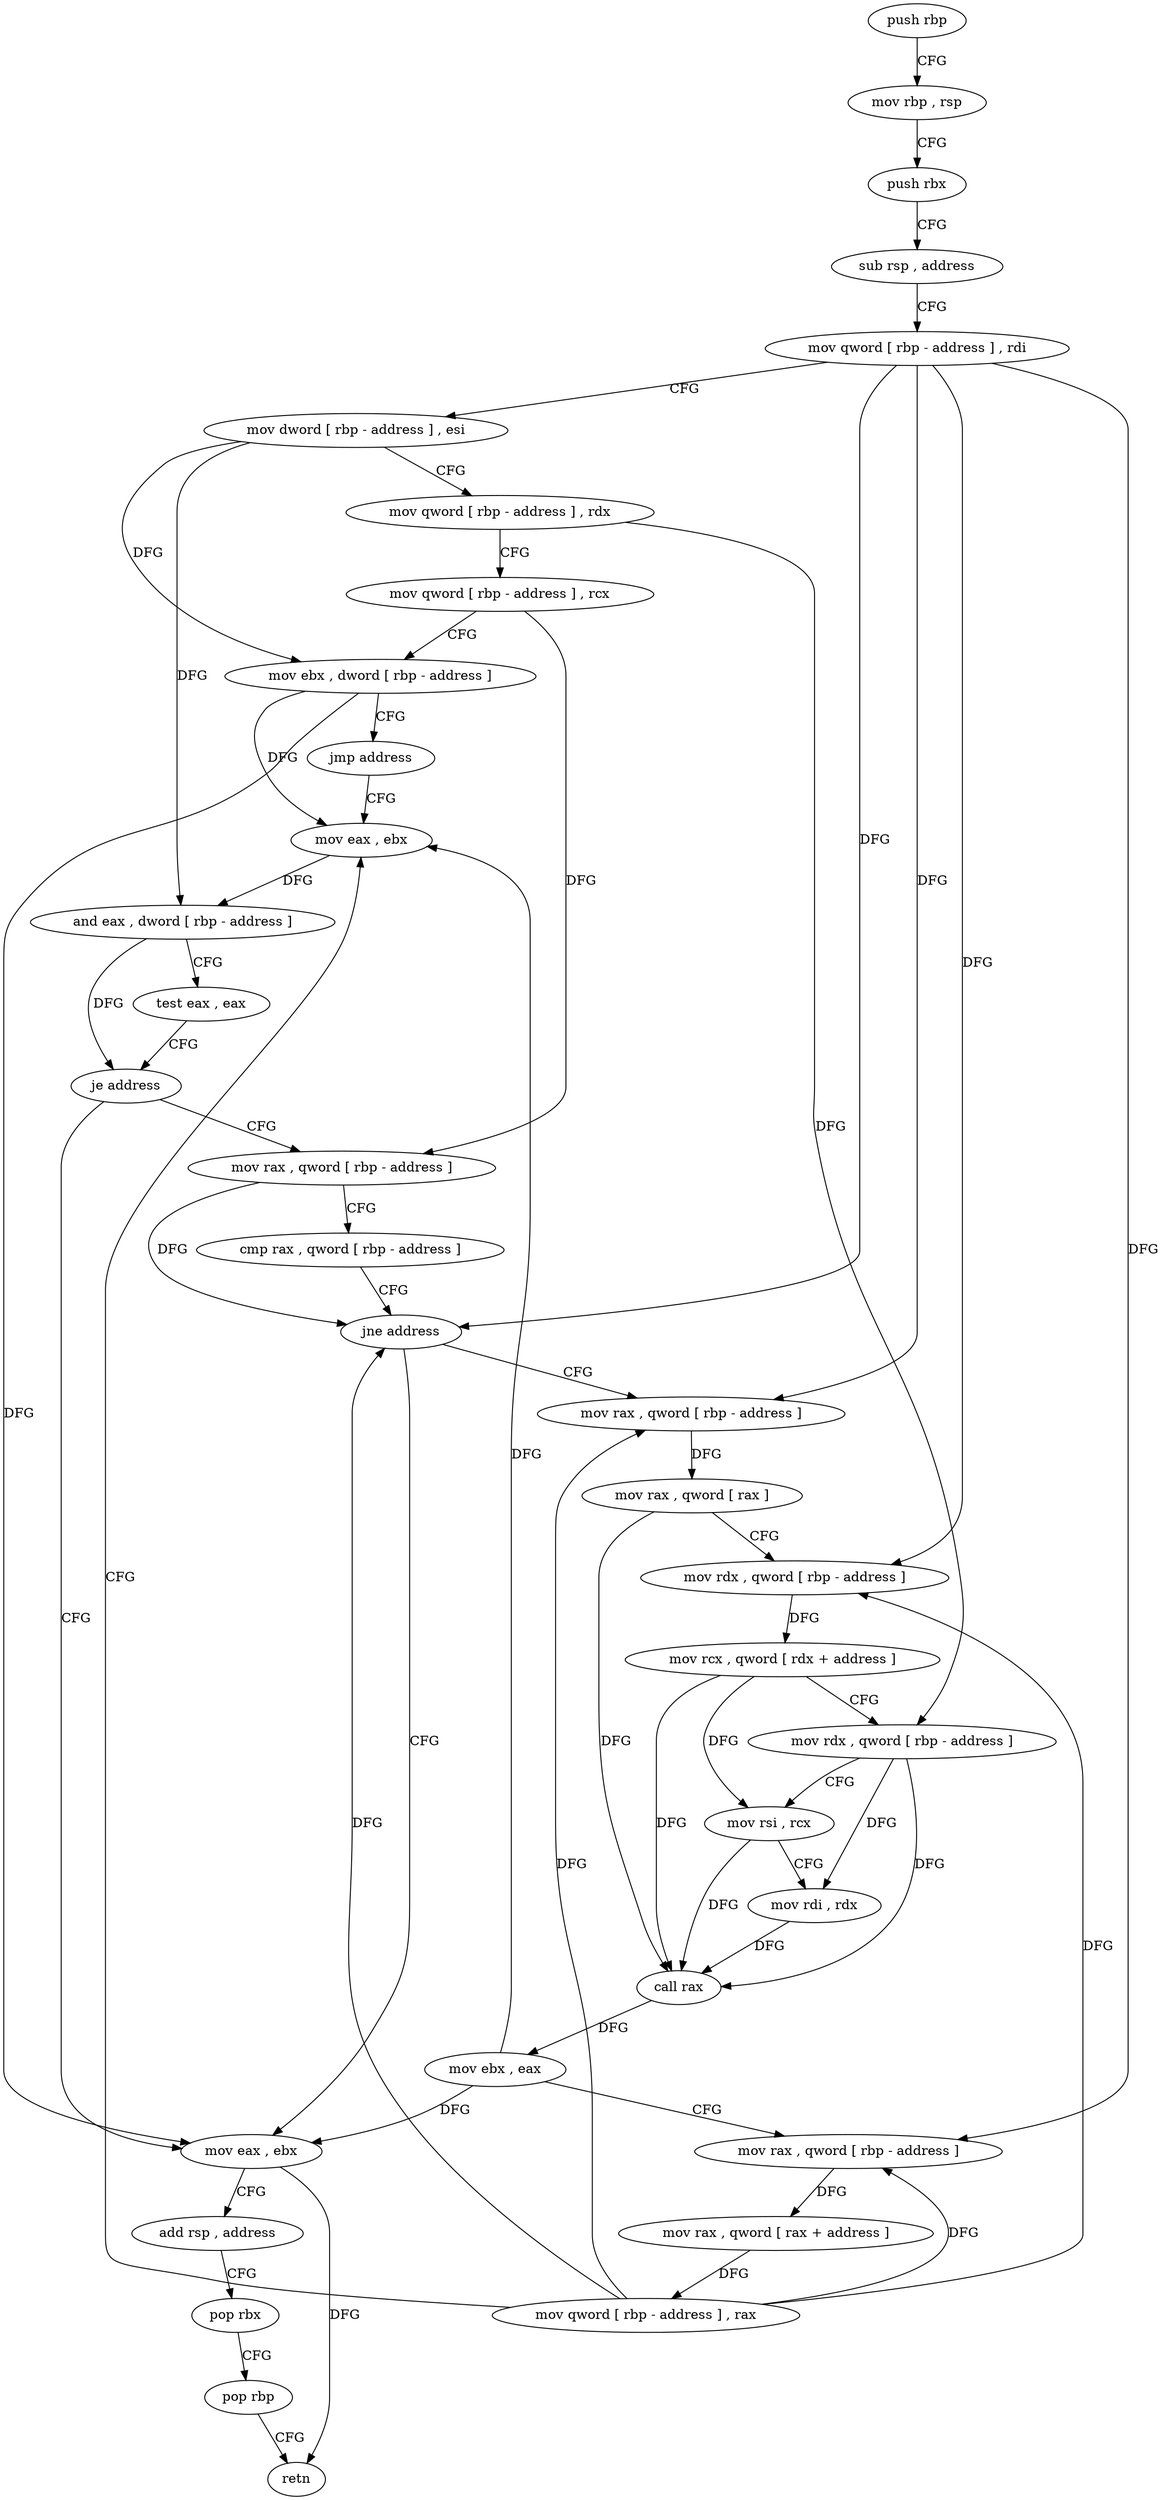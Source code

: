 digraph "func" {
"4205284" [label = "push rbp" ]
"4205285" [label = "mov rbp , rsp" ]
"4205288" [label = "push rbx" ]
"4205289" [label = "sub rsp , address" ]
"4205293" [label = "mov qword [ rbp - address ] , rdi" ]
"4205297" [label = "mov dword [ rbp - address ] , esi" ]
"4205300" [label = "mov qword [ rbp - address ] , rdx" ]
"4205304" [label = "mov qword [ rbp - address ] , rcx" ]
"4205308" [label = "mov ebx , dword [ rbp - address ]" ]
"4205311" [label = "jmp address" ]
"4205354" [label = "mov eax , ebx" ]
"4205356" [label = "and eax , dword [ rbp - address ]" ]
"4205359" [label = "test eax , eax" ]
"4205361" [label = "je address" ]
"4205373" [label = "mov eax , ebx" ]
"4205363" [label = "mov rax , qword [ rbp - address ]" ]
"4205375" [label = "add rsp , address" ]
"4205379" [label = "pop rbx" ]
"4205380" [label = "pop rbp" ]
"4205381" [label = "retn" ]
"4205367" [label = "cmp rax , qword [ rbp - address ]" ]
"4205371" [label = "jne address" ]
"4205313" [label = "mov rax , qword [ rbp - address ]" ]
"4205317" [label = "mov rax , qword [ rax ]" ]
"4205320" [label = "mov rdx , qword [ rbp - address ]" ]
"4205324" [label = "mov rcx , qword [ rdx + address ]" ]
"4205328" [label = "mov rdx , qword [ rbp - address ]" ]
"4205332" [label = "mov rsi , rcx" ]
"4205335" [label = "mov rdi , rdx" ]
"4205338" [label = "call rax" ]
"4205340" [label = "mov ebx , eax" ]
"4205342" [label = "mov rax , qword [ rbp - address ]" ]
"4205346" [label = "mov rax , qword [ rax + address ]" ]
"4205350" [label = "mov qword [ rbp - address ] , rax" ]
"4205284" -> "4205285" [ label = "CFG" ]
"4205285" -> "4205288" [ label = "CFG" ]
"4205288" -> "4205289" [ label = "CFG" ]
"4205289" -> "4205293" [ label = "CFG" ]
"4205293" -> "4205297" [ label = "CFG" ]
"4205293" -> "4205371" [ label = "DFG" ]
"4205293" -> "4205313" [ label = "DFG" ]
"4205293" -> "4205320" [ label = "DFG" ]
"4205293" -> "4205342" [ label = "DFG" ]
"4205297" -> "4205300" [ label = "CFG" ]
"4205297" -> "4205308" [ label = "DFG" ]
"4205297" -> "4205356" [ label = "DFG" ]
"4205300" -> "4205304" [ label = "CFG" ]
"4205300" -> "4205328" [ label = "DFG" ]
"4205304" -> "4205308" [ label = "CFG" ]
"4205304" -> "4205363" [ label = "DFG" ]
"4205308" -> "4205311" [ label = "CFG" ]
"4205308" -> "4205354" [ label = "DFG" ]
"4205308" -> "4205373" [ label = "DFG" ]
"4205311" -> "4205354" [ label = "CFG" ]
"4205354" -> "4205356" [ label = "DFG" ]
"4205356" -> "4205359" [ label = "CFG" ]
"4205356" -> "4205361" [ label = "DFG" ]
"4205359" -> "4205361" [ label = "CFG" ]
"4205361" -> "4205373" [ label = "CFG" ]
"4205361" -> "4205363" [ label = "CFG" ]
"4205373" -> "4205375" [ label = "CFG" ]
"4205373" -> "4205381" [ label = "DFG" ]
"4205363" -> "4205367" [ label = "CFG" ]
"4205363" -> "4205371" [ label = "DFG" ]
"4205375" -> "4205379" [ label = "CFG" ]
"4205379" -> "4205380" [ label = "CFG" ]
"4205380" -> "4205381" [ label = "CFG" ]
"4205367" -> "4205371" [ label = "CFG" ]
"4205371" -> "4205313" [ label = "CFG" ]
"4205371" -> "4205373" [ label = "CFG" ]
"4205313" -> "4205317" [ label = "DFG" ]
"4205317" -> "4205320" [ label = "CFG" ]
"4205317" -> "4205338" [ label = "DFG" ]
"4205320" -> "4205324" [ label = "DFG" ]
"4205324" -> "4205328" [ label = "CFG" ]
"4205324" -> "4205332" [ label = "DFG" ]
"4205324" -> "4205338" [ label = "DFG" ]
"4205328" -> "4205332" [ label = "CFG" ]
"4205328" -> "4205335" [ label = "DFG" ]
"4205328" -> "4205338" [ label = "DFG" ]
"4205332" -> "4205335" [ label = "CFG" ]
"4205332" -> "4205338" [ label = "DFG" ]
"4205335" -> "4205338" [ label = "DFG" ]
"4205338" -> "4205340" [ label = "DFG" ]
"4205340" -> "4205342" [ label = "CFG" ]
"4205340" -> "4205354" [ label = "DFG" ]
"4205340" -> "4205373" [ label = "DFG" ]
"4205342" -> "4205346" [ label = "DFG" ]
"4205346" -> "4205350" [ label = "DFG" ]
"4205350" -> "4205354" [ label = "CFG" ]
"4205350" -> "4205371" [ label = "DFG" ]
"4205350" -> "4205313" [ label = "DFG" ]
"4205350" -> "4205320" [ label = "DFG" ]
"4205350" -> "4205342" [ label = "DFG" ]
}
